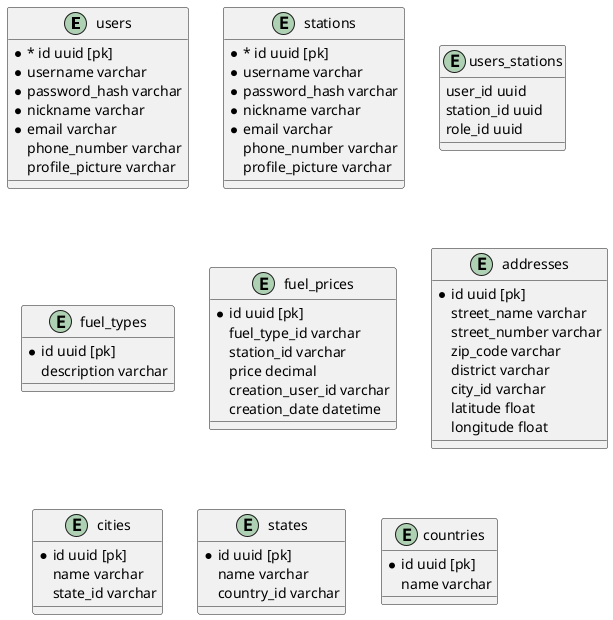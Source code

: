 @startuml ER Diagram

entity users {
	* * id uuid [pk]
  	* username varchar
  	* password_hash varchar
  	* nickname varchar
  	* email varchar
  	phone_number varchar
  	profile_picture varchar
}

entity stations {
	* * id uuid [pk]
  	* username varchar
  	* password_hash varchar
  	* nickname varchar
  	* email varchar
  	phone_number varchar
  	profile_picture varchar
}

entity users_stations {
  user_id uuid
  station_id uuid
  role_id uuid
}

entity fuel_types {
  * id uuid [pk]
  description varchar
}

entity fuel_prices {
  * id uuid [pk]
  fuel_type_id varchar
  station_id varchar
  price decimal
  creation_user_id varchar
  creation_date datetime
}

entity addresses {
  * id uuid [pk]
  street_name varchar
  street_number varchar
  zip_code varchar
  district varchar
  city_id varchar
  latitude float
  longitude float
}

entity cities {
  * id uuid [pk]
  name varchar
  state_id varchar
}

entity states {
  * id uuid [pk]
  name varchar
  country_id varchar
}

entity countries {
  * id uuid [pk]
  name varchar
}

@enduml